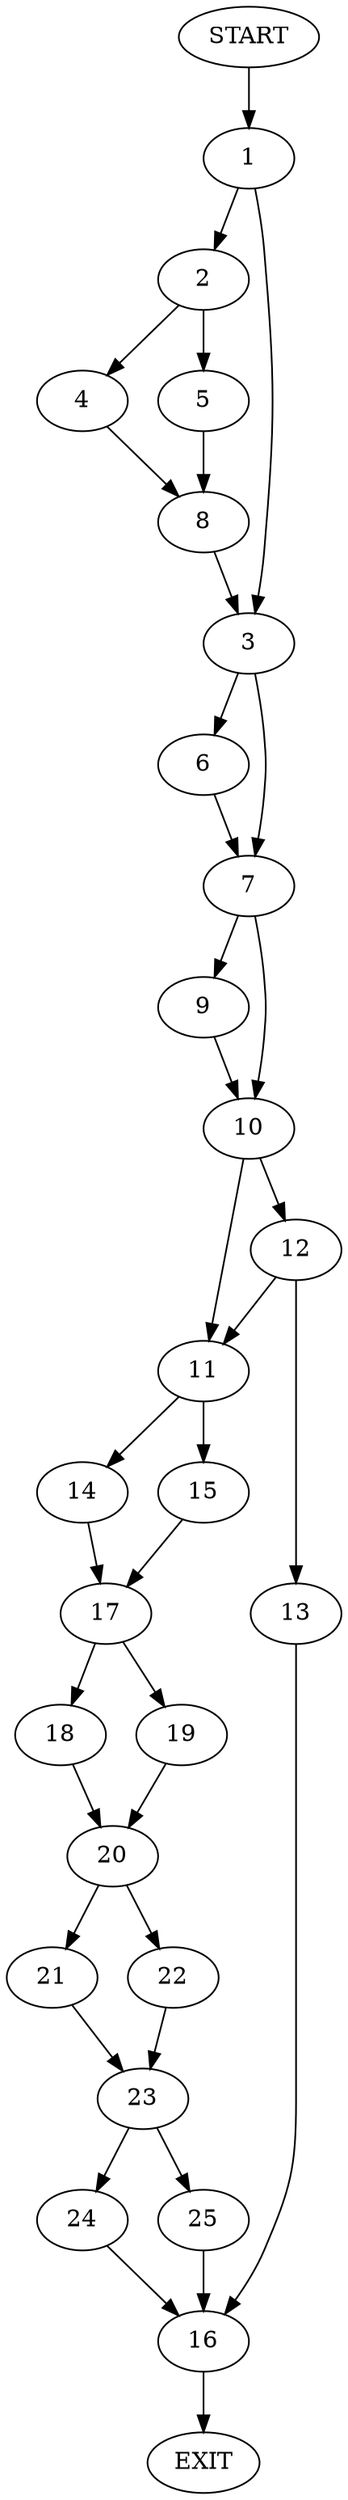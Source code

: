 digraph {
0 [label="START"]
26 [label="EXIT"]
0 -> 1
1 -> 2
1 -> 3
2 -> 4
2 -> 5
3 -> 6
3 -> 7
4 -> 8
5 -> 8
8 -> 3
7 -> 9
7 -> 10
6 -> 7
9 -> 10
10 -> 11
10 -> 12
12 -> 11
12 -> 13
11 -> 14
11 -> 15
13 -> 16
16 -> 26
14 -> 17
15 -> 17
17 -> 18
17 -> 19
19 -> 20
18 -> 20
20 -> 21
20 -> 22
22 -> 23
21 -> 23
23 -> 24
23 -> 25
25 -> 16
24 -> 16
}
